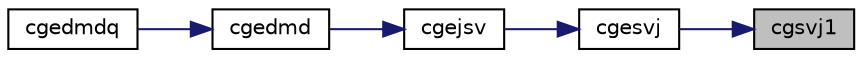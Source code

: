 digraph "cgsvj1"
{
 // LATEX_PDF_SIZE
  edge [fontname="Helvetica",fontsize="10",labelfontname="Helvetica",labelfontsize="10"];
  node [fontname="Helvetica",fontsize="10",shape=record];
  rankdir="RL";
  Node1 [label="cgsvj1",height=0.2,width=0.4,color="black", fillcolor="grey75", style="filled", fontcolor="black",tooltip="CGSVJ1 pre-processor for the routine cgesvj, applies Jacobi rotations targeting only particular pivot..."];
  Node1 -> Node2 [dir="back",color="midnightblue",fontsize="10",style="solid",fontname="Helvetica"];
  Node2 [label="cgesvj",height=0.2,width=0.4,color="black", fillcolor="white", style="filled",URL="$cgesvj_8f.html#a5835c472713d72b2cf73d8ece219220a",tooltip="CGESVJ"];
  Node2 -> Node3 [dir="back",color="midnightblue",fontsize="10",style="solid",fontname="Helvetica"];
  Node3 [label="cgejsv",height=0.2,width=0.4,color="black", fillcolor="white", style="filled",URL="$cgejsv_8f.html#a180e586691d6b25d7abc45fc79670906",tooltip="CGEJSV"];
  Node3 -> Node4 [dir="back",color="midnightblue",fontsize="10",style="solid",fontname="Helvetica"];
  Node4 [label="cgedmd",height=0.2,width=0.4,color="black", fillcolor="white", style="filled",URL="$cgedmd_8f90.html#ae20a5be20e93752e6a0f2e85b78d5a96",tooltip="CGEDMD computes the Dynamic Mode Decomposition (DMD) for a pair of data snapshot matrices."];
  Node4 -> Node5 [dir="back",color="midnightblue",fontsize="10",style="solid",fontname="Helvetica"];
  Node5 [label="cgedmdq",height=0.2,width=0.4,color="black", fillcolor="white", style="filled",URL="$cgedmdq_8f90.html#a80108eada0975658d093e7bfd753b623",tooltip="CGEDMDQ computes the Dynamic Mode Decomposition (DMD) for a pair of data snapshot matrices."];
}
